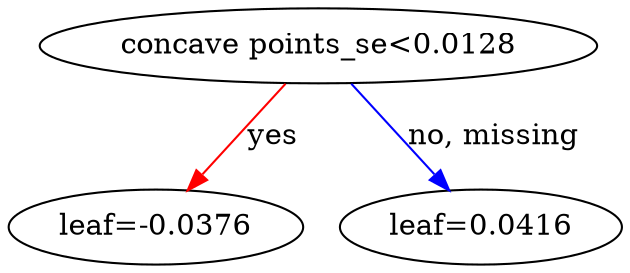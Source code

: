 digraph {
    graph [ rankdir=TB ]
    graph [ rankdir="UD" ]

    0 [ label="concave points_se<0.0128" ]
    0 -> 1 [label="yes" color="#FF0000"]
    0 -> 2 [label="no, missing" color="#0000FF"]

    1 [ label="leaf=-0.0376" ]

    2 [ label="leaf=0.0416" ]
}
